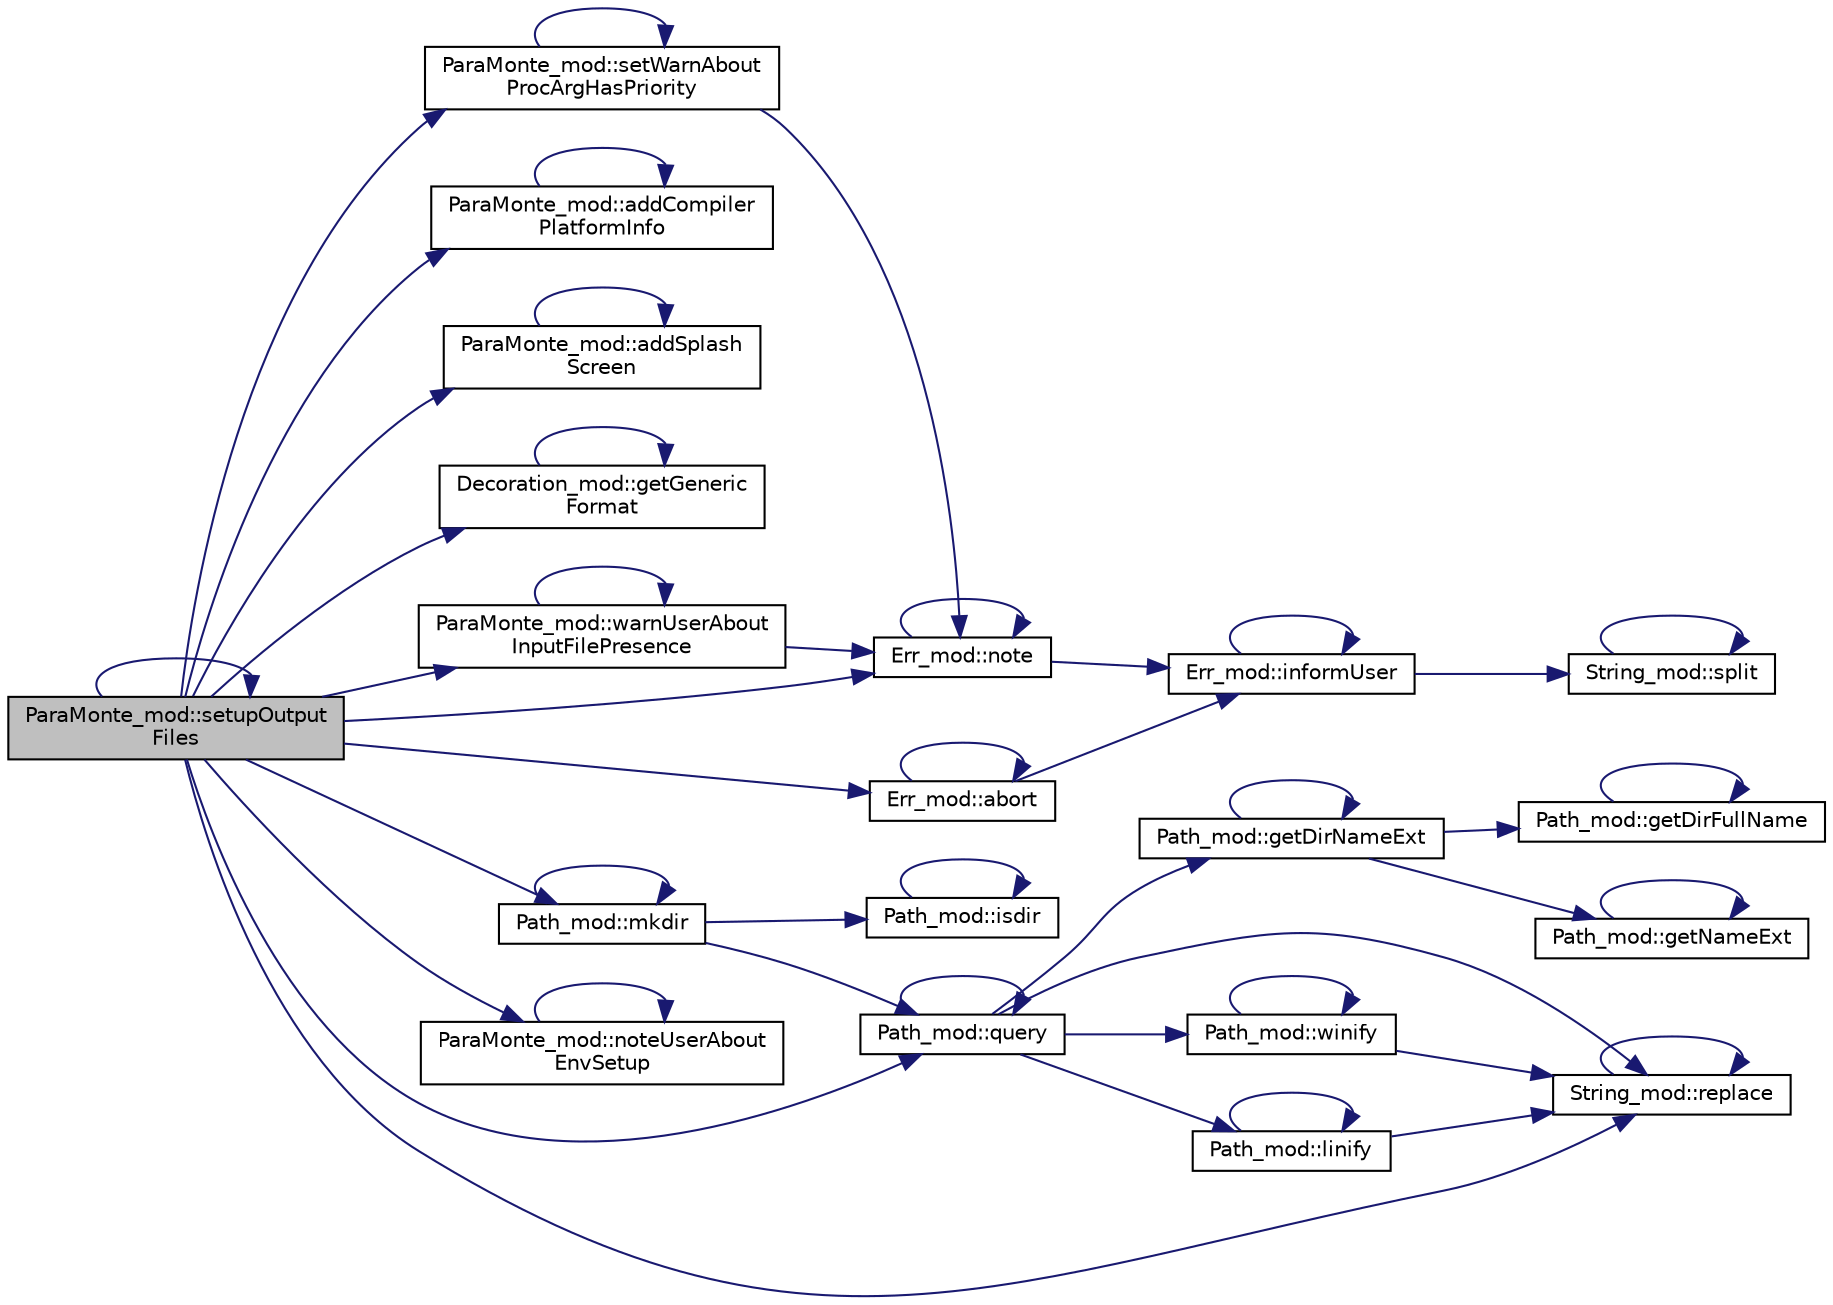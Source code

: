 digraph "ParaMonte_mod::setupOutputFiles"
{
 // LATEX_PDF_SIZE
  edge [fontname="Helvetica",fontsize="10",labelfontname="Helvetica",labelfontsize="10"];
  node [fontname="Helvetica",fontsize="10",shape=record];
  rankdir="LR";
  Node1 [label="ParaMonte_mod::setupOutput\lFiles",height=0.2,width=0.4,color="black", fillcolor="grey75", style="filled", fontcolor="black",tooltip="This procedure is a method of the class ParaMonte_mod::ParaMonte_type. Set up the output files of the..."];
  Node1 -> Node2 [color="midnightblue",fontsize="10",style="solid",fontname="Helvetica"];
  Node2 [label="Err_mod::abort",height=0.2,width=0.4,color="black", fillcolor="white", style="filled",URL="$namespaceErr__mod.html#a05e7cb435943afd957ea3b003d655b23",tooltip="Terminate or report the occurrence a fatal error and potentially terminate the program (if requested)..."];
  Node2 -> Node2 [color="midnightblue",fontsize="10",style="solid",fontname="Helvetica"];
  Node2 -> Node3 [color="midnightblue",fontsize="10",style="solid",fontname="Helvetica"];
  Node3 [label="Err_mod::informUser",height=0.2,width=0.4,color="black", fillcolor="white", style="filled",URL="$namespaceErr__mod.html#a34b3a8957a4e9d9c5d29f93612cca3be",tooltip="Write the input message to the output file unit."];
  Node3 -> Node3 [color="midnightblue",fontsize="10",style="solid",fontname="Helvetica"];
  Node3 -> Node4 [color="midnightblue",fontsize="10",style="solid",fontname="Helvetica"];
  Node4 [label="String_mod::split",height=0.2,width=0.4,color="black", fillcolor="white", style="filled",URL="$namespaceString__mod.html#a13a8791d75dde13643300315d31659cf",tooltip="Split the input value of type character of arbitrary length by finding the input substitute in the in..."];
  Node4 -> Node4 [color="midnightblue",fontsize="10",style="solid",fontname="Helvetica"];
  Node1 -> Node5 [color="midnightblue",fontsize="10",style="solid",fontname="Helvetica"];
  Node5 [label="ParaMonte_mod::addCompiler\lPlatformInfo",height=0.2,width=0.4,color="black", fillcolor="white", style="filled",URL="$namespaceParaMonte__mod.html#a85e35271e66936533dbbaf4b1745591d",tooltip="Add information about the compiler and the platform/OS to the output report file(s)."];
  Node5 -> Node5 [color="midnightblue",fontsize="10",style="solid",fontname="Helvetica"];
  Node1 -> Node6 [color="midnightblue",fontsize="10",style="solid",fontname="Helvetica"];
  Node6 [label="ParaMonte_mod::addSplash\lScreen",height=0.2,width=0.4,color="black", fillcolor="white", style="filled",URL="$namespaceParaMonte__mod.html#a6b2b1bf83a81b710b86bf048839e8868",tooltip="This procedure is a method of the class ParaMonte_mod::ParaMonte_type. Add a splash screen to the out..."];
  Node6 -> Node6 [color="midnightblue",fontsize="10",style="solid",fontname="Helvetica"];
  Node1 -> Node7 [color="midnightblue",fontsize="10",style="solid",fontname="Helvetica"];
  Node7 [label="Decoration_mod::getGeneric\lFormat",height=0.2,width=0.4,color="black", fillcolor="white", style="filled",URL="$namespaceDecoration__mod.html#ab9b27fe0dfe0391c9cadb6ad7fe9ffeb",tooltip="Return an IO Fortran format given the input characteristics."];
  Node7 -> Node7 [color="midnightblue",fontsize="10",style="solid",fontname="Helvetica"];
  Node1 -> Node8 [color="midnightblue",fontsize="10",style="solid",fontname="Helvetica"];
  Node8 [label="Path_mod::mkdir",height=0.2,width=0.4,color="black", fillcolor="white", style="filled",URL="$namespacePath__mod.html#a21549274757a5d6ae58896a50be6dde4",tooltip="This procedure is a static method of the class Path_mod::Path_type.  Make the requested (nested) dire..."];
  Node8 -> Node9 [color="midnightblue",fontsize="10",style="solid",fontname="Helvetica"];
  Node9 [label="Path_mod::isdir",height=0.2,width=0.4,color="black", fillcolor="white", style="filled",URL="$namespacePath__mod.html#a62a86fb4a940f2915eda57a9f3a754d3",tooltip="This procedure is a static method of the class Path_mod::Path_type.  Return .true...."];
  Node9 -> Node9 [color="midnightblue",fontsize="10",style="solid",fontname="Helvetica"];
  Node8 -> Node8 [color="midnightblue",fontsize="10",style="solid",fontname="Helvetica"];
  Node8 -> Node10 [color="midnightblue",fontsize="10",style="solid",fontname="Helvetica"];
  Node10 [label="Path_mod::query",height=0.2,width=0.4,color="black", fillcolor="white", style="filled",URL="$namespacePath__mod.html#ac6987a888d5ab385c2d902134bbcca3b",tooltip="This procedure is a method of the class Path_mod::Path_type.  Construct an object of class Path_mod::..."];
  Node10 -> Node11 [color="midnightblue",fontsize="10",style="solid",fontname="Helvetica"];
  Node11 [label="Path_mod::getDirNameExt",height=0.2,width=0.4,color="black", fillcolor="white", style="filled",URL="$namespacePath__mod.html#a1af6ace687ae9c6e101149f22504c908",tooltip="This procedure is a static method of the class Path_mod::Path_type.  Split the input path to director..."];
  Node11 -> Node12 [color="midnightblue",fontsize="10",style="solid",fontname="Helvetica"];
  Node12 [label="Path_mod::getDirFullName",height=0.2,width=0.4,color="black", fillcolor="white", style="filled",URL="$namespacePath__mod.html#aeba9973856c68989becdd0bd4b60cd14",tooltip="This procedure is a static method of the class Path_mod::Path_type.  Return the directory and full fi..."];
  Node12 -> Node12 [color="midnightblue",fontsize="10",style="solid",fontname="Helvetica"];
  Node11 -> Node11 [color="midnightblue",fontsize="10",style="solid",fontname="Helvetica"];
  Node11 -> Node13 [color="midnightblue",fontsize="10",style="solid",fontname="Helvetica"];
  Node13 [label="Path_mod::getNameExt",height=0.2,width=0.4,color="black", fillcolor="white", style="filled",URL="$namespacePath__mod.html#ac60442400f9a8dac086f64fc452bfedb",tooltip="This procedure is a static method of the class Path_mod::Path_type.  Return the name and file extensi..."];
  Node13 -> Node13 [color="midnightblue",fontsize="10",style="solid",fontname="Helvetica"];
  Node10 -> Node14 [color="midnightblue",fontsize="10",style="solid",fontname="Helvetica"];
  Node14 [label="Path_mod::linify",height=0.2,width=0.4,color="black", fillcolor="white", style="filled",URL="$namespacePath__mod.html#a5a468f85122dc94934e82a3126c8df19",tooltip="This pure procedure is a static method of the class Path_mod::Path_type.  Convert the the input path ..."];
  Node14 -> Node14 [color="midnightblue",fontsize="10",style="solid",fontname="Helvetica"];
  Node14 -> Node15 [color="midnightblue",fontsize="10",style="solid",fontname="Helvetica"];
  Node15 [label="String_mod::replace",height=0.2,width=0.4,color="black", fillcolor="white", style="filled",URL="$namespaceString__mod.html#adf2d0a723b9b74a97f7f50bc9fb1149a",tooltip="Replace all instances of the input search assumed-size character vector in the input value assumed-si..."];
  Node15 -> Node15 [color="midnightblue",fontsize="10",style="solid",fontname="Helvetica"];
  Node10 -> Node10 [color="midnightblue",fontsize="10",style="solid",fontname="Helvetica"];
  Node10 -> Node15 [color="midnightblue",fontsize="10",style="solid",fontname="Helvetica"];
  Node10 -> Node16 [color="midnightblue",fontsize="10",style="solid",fontname="Helvetica"];
  Node16 [label="Path_mod::winify",height=0.2,width=0.4,color="black", fillcolor="white", style="filled",URL="$namespacePath__mod.html#abbae1fc2c72d405efa82c17d90aa82da",tooltip="This procedure is a static method of the class Path_mod::Path_type.  Convert the the input path to th..."];
  Node16 -> Node15 [color="midnightblue",fontsize="10",style="solid",fontname="Helvetica"];
  Node16 -> Node16 [color="midnightblue",fontsize="10",style="solid",fontname="Helvetica"];
  Node1 -> Node17 [color="midnightblue",fontsize="10",style="solid",fontname="Helvetica"];
  Node17 [label="Err_mod::note",height=0.2,width=0.4,color="black", fillcolor="white", style="filled",URL="$namespaceErr__mod.html#aff582a134cd1ff0a142c42aec5971fa5",tooltip="Report a note."];
  Node17 -> Node3 [color="midnightblue",fontsize="10",style="solid",fontname="Helvetica"];
  Node17 -> Node17 [color="midnightblue",fontsize="10",style="solid",fontname="Helvetica"];
  Node1 -> Node18 [color="midnightblue",fontsize="10",style="solid",fontname="Helvetica"];
  Node18 [label="ParaMonte_mod::noteUserAbout\lEnvSetup",height=0.2,width=0.4,color="black", fillcolor="white", style="filled",URL="$namespaceParaMonte__mod.html#aded1d30bf5f0f962e612d050d072e85a",tooltip="This procedure is a method of the class ParaMonte_mod::ParaMonte_type. Write to the output report fil..."];
  Node18 -> Node18 [color="midnightblue",fontsize="10",style="solid",fontname="Helvetica"];
  Node1 -> Node10 [color="midnightblue",fontsize="10",style="solid",fontname="Helvetica"];
  Node1 -> Node15 [color="midnightblue",fontsize="10",style="solid",fontname="Helvetica"];
  Node1 -> Node1 [color="midnightblue",fontsize="10",style="solid",fontname="Helvetica"];
  Node1 -> Node19 [color="midnightblue",fontsize="10",style="solid",fontname="Helvetica"];
  Node19 [label="ParaMonte_mod::setWarnAbout\lProcArgHasPriority",height=0.2,width=0.4,color="black", fillcolor="white", style="filled",URL="$namespaceParaMonte__mod.html#abf8e6934ec19d3fc7c6569c11b63ab33",tooltip="This procedure is a method of the class ParaMonte_mod::ParaMonte_type. Warn the user about whether th..."];
  Node19 -> Node17 [color="midnightblue",fontsize="10",style="solid",fontname="Helvetica"];
  Node19 -> Node19 [color="midnightblue",fontsize="10",style="solid",fontname="Helvetica"];
  Node1 -> Node20 [color="midnightblue",fontsize="10",style="solid",fontname="Helvetica"];
  Node20 [label="ParaMonte_mod::warnUserAbout\lInputFilePresence",height=0.2,width=0.4,color="black", fillcolor="white", style="filled",URL="$namespaceParaMonte__mod.html#a12eafdba7271cc0e072fb37bcf0d5a2b",tooltip="This procedure is a method of the class ParaMonte_mod::ParaMonte_type. Warn the user about whether th..."];
  Node20 -> Node17 [color="midnightblue",fontsize="10",style="solid",fontname="Helvetica"];
  Node20 -> Node20 [color="midnightblue",fontsize="10",style="solid",fontname="Helvetica"];
}
